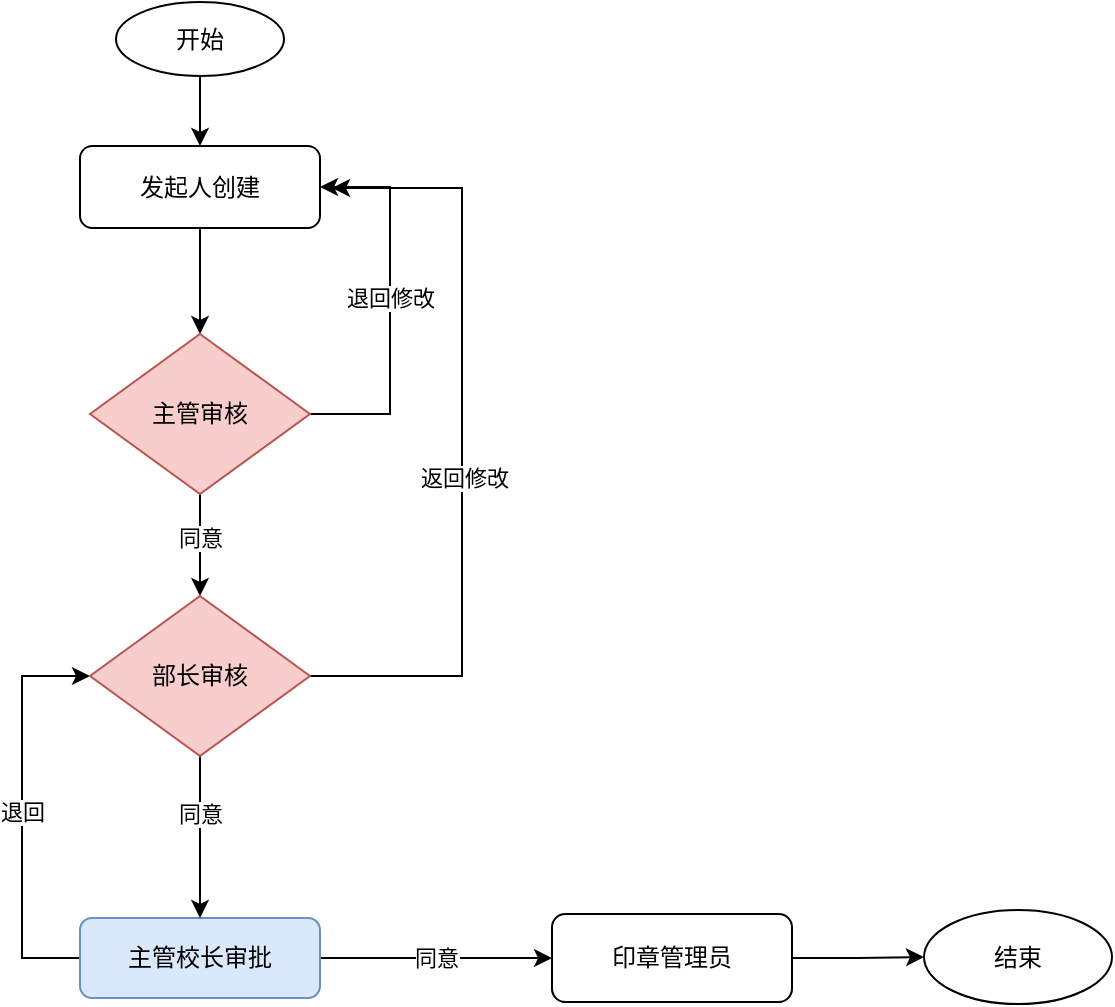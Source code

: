 <mxfile version="16.0.3" type="github">
  <diagram id="C5RBs43oDa-KdzZeNtuy" name="Page-1">
    <mxGraphModel dx="946" dy="591" grid="0" gridSize="10" guides="1" tooltips="1" connect="1" arrows="1" fold="1" page="1" pageScale="1" pageWidth="827" pageHeight="1169" math="0" shadow="0">
      <root>
        <mxCell id="WIyWlLk6GJQsqaUBKTNV-0" />
        <mxCell id="WIyWlLk6GJQsqaUBKTNV-1" parent="WIyWlLk6GJQsqaUBKTNV-0" />
        <mxCell id="VV_bUFrQve4mqlgMbURK-4" value="" style="edgeStyle=orthogonalEdgeStyle;rounded=0;orthogonalLoop=1;jettySize=auto;html=1;" edge="1" parent="WIyWlLk6GJQsqaUBKTNV-1" source="VV_bUFrQve4mqlgMbURK-0" target="VV_bUFrQve4mqlgMbURK-1">
          <mxGeometry relative="1" as="geometry" />
        </mxCell>
        <mxCell id="VV_bUFrQve4mqlgMbURK-0" value="开始" style="ellipse;whiteSpace=wrap;html=1;" vertex="1" parent="WIyWlLk6GJQsqaUBKTNV-1">
          <mxGeometry x="139" y="59" width="84" height="37" as="geometry" />
        </mxCell>
        <mxCell id="VV_bUFrQve4mqlgMbURK-6" value="" style="edgeStyle=orthogonalEdgeStyle;rounded=0;orthogonalLoop=1;jettySize=auto;html=1;" edge="1" parent="WIyWlLk6GJQsqaUBKTNV-1" source="VV_bUFrQve4mqlgMbURK-1" target="VV_bUFrQve4mqlgMbURK-5">
          <mxGeometry relative="1" as="geometry" />
        </mxCell>
        <mxCell id="VV_bUFrQve4mqlgMbURK-1" value="发起人创建" style="rounded=1;whiteSpace=wrap;html=1;" vertex="1" parent="WIyWlLk6GJQsqaUBKTNV-1">
          <mxGeometry x="121" y="131" width="120" height="41" as="geometry" />
        </mxCell>
        <mxCell id="VV_bUFrQve4mqlgMbURK-7" style="edgeStyle=orthogonalEdgeStyle;rounded=0;orthogonalLoop=1;jettySize=auto;html=1;entryX=1;entryY=0.5;entryDx=0;entryDy=0;" edge="1" parent="WIyWlLk6GJQsqaUBKTNV-1" source="VV_bUFrQve4mqlgMbURK-5" target="VV_bUFrQve4mqlgMbURK-1">
          <mxGeometry relative="1" as="geometry">
            <Array as="points">
              <mxPoint x="276" y="265" />
              <mxPoint x="276" y="152" />
            </Array>
          </mxGeometry>
        </mxCell>
        <mxCell id="VV_bUFrQve4mqlgMbURK-8" value="退回修改" style="edgeLabel;html=1;align=center;verticalAlign=middle;resizable=0;points=[];" vertex="1" connectable="0" parent="VV_bUFrQve4mqlgMbURK-7">
          <mxGeometry x="0.047" relative="1" as="geometry">
            <mxPoint as="offset" />
          </mxGeometry>
        </mxCell>
        <mxCell id="VV_bUFrQve4mqlgMbURK-11" value="" style="edgeStyle=orthogonalEdgeStyle;rounded=0;orthogonalLoop=1;jettySize=auto;html=1;entryX=0.5;entryY=0;entryDx=0;entryDy=0;" edge="1" parent="WIyWlLk6GJQsqaUBKTNV-1" source="VV_bUFrQve4mqlgMbURK-5" target="VV_bUFrQve4mqlgMbURK-14">
          <mxGeometry relative="1" as="geometry">
            <mxPoint x="181" y="352" as="targetPoint" />
          </mxGeometry>
        </mxCell>
        <mxCell id="VV_bUFrQve4mqlgMbURK-13" value="同意" style="edgeLabel;html=1;align=center;verticalAlign=middle;resizable=0;points=[];" vertex="1" connectable="0" parent="VV_bUFrQve4mqlgMbURK-11">
          <mxGeometry x="-0.149" relative="1" as="geometry">
            <mxPoint as="offset" />
          </mxGeometry>
        </mxCell>
        <mxCell id="VV_bUFrQve4mqlgMbURK-5" value="主管审核" style="rhombus;whiteSpace=wrap;html=1;fillColor=#f8cecc;strokeColor=#b85450;" vertex="1" parent="WIyWlLk6GJQsqaUBKTNV-1">
          <mxGeometry x="126" y="225" width="110" height="80" as="geometry" />
        </mxCell>
        <mxCell id="VV_bUFrQve4mqlgMbURK-23" value="同意" style="edgeStyle=orthogonalEdgeStyle;rounded=0;orthogonalLoop=1;jettySize=auto;html=1;" edge="1" parent="WIyWlLk6GJQsqaUBKTNV-1" source="VV_bUFrQve4mqlgMbURK-10" target="VV_bUFrQve4mqlgMbURK-22">
          <mxGeometry relative="1" as="geometry" />
        </mxCell>
        <mxCell id="VV_bUFrQve4mqlgMbURK-24" value="退回" style="edgeStyle=orthogonalEdgeStyle;rounded=0;orthogonalLoop=1;jettySize=auto;html=1;entryX=0;entryY=0.5;entryDx=0;entryDy=0;" edge="1" parent="WIyWlLk6GJQsqaUBKTNV-1" source="VV_bUFrQve4mqlgMbURK-10" target="VV_bUFrQve4mqlgMbURK-14">
          <mxGeometry relative="1" as="geometry">
            <Array as="points">
              <mxPoint x="92" y="537" />
              <mxPoint x="92" y="396" />
            </Array>
          </mxGeometry>
        </mxCell>
        <mxCell id="VV_bUFrQve4mqlgMbURK-10" value="主管校长审批" style="rounded=1;whiteSpace=wrap;html=1;fillColor=#dae8fc;strokeColor=#6c8ebf;" vertex="1" parent="WIyWlLk6GJQsqaUBKTNV-1">
          <mxGeometry x="121" y="517" width="120" height="40" as="geometry" />
        </mxCell>
        <mxCell id="VV_bUFrQve4mqlgMbURK-18" value="" style="edgeStyle=orthogonalEdgeStyle;rounded=0;orthogonalLoop=1;jettySize=auto;html=1;" edge="1" parent="WIyWlLk6GJQsqaUBKTNV-1" source="VV_bUFrQve4mqlgMbURK-14" target="VV_bUFrQve4mqlgMbURK-10">
          <mxGeometry relative="1" as="geometry" />
        </mxCell>
        <mxCell id="VV_bUFrQve4mqlgMbURK-21" value="同意" style="edgeLabel;html=1;align=center;verticalAlign=middle;resizable=0;points=[];" vertex="1" connectable="0" parent="VV_bUFrQve4mqlgMbURK-18">
          <mxGeometry x="-0.294" relative="1" as="geometry">
            <mxPoint as="offset" />
          </mxGeometry>
        </mxCell>
        <mxCell id="VV_bUFrQve4mqlgMbURK-19" style="edgeStyle=orthogonalEdgeStyle;rounded=0;orthogonalLoop=1;jettySize=auto;html=1;" edge="1" parent="WIyWlLk6GJQsqaUBKTNV-1" source="VV_bUFrQve4mqlgMbURK-14">
          <mxGeometry relative="1" as="geometry">
            <mxPoint x="247" y="152" as="targetPoint" />
            <Array as="points">
              <mxPoint x="312" y="396" />
              <mxPoint x="312" y="152" />
            </Array>
          </mxGeometry>
        </mxCell>
        <mxCell id="VV_bUFrQve4mqlgMbURK-20" value="返回修改" style="edgeLabel;html=1;align=center;verticalAlign=middle;resizable=0;points=[];" vertex="1" connectable="0" parent="VV_bUFrQve4mqlgMbURK-19">
          <mxGeometry x="-0.091" y="-1" relative="1" as="geometry">
            <mxPoint as="offset" />
          </mxGeometry>
        </mxCell>
        <mxCell id="VV_bUFrQve4mqlgMbURK-14" value="部长审核" style="rhombus;whiteSpace=wrap;html=1;fillColor=#f8cecc;strokeColor=#b85450;" vertex="1" parent="WIyWlLk6GJQsqaUBKTNV-1">
          <mxGeometry x="126" y="356" width="110" height="80" as="geometry" />
        </mxCell>
        <mxCell id="VV_bUFrQve4mqlgMbURK-26" value="" style="edgeStyle=orthogonalEdgeStyle;rounded=0;orthogonalLoop=1;jettySize=auto;html=1;" edge="1" parent="WIyWlLk6GJQsqaUBKTNV-1" source="VV_bUFrQve4mqlgMbURK-22" target="VV_bUFrQve4mqlgMbURK-25">
          <mxGeometry relative="1" as="geometry" />
        </mxCell>
        <mxCell id="VV_bUFrQve4mqlgMbURK-22" value="印章管理员" style="whiteSpace=wrap;html=1;rounded=1;" vertex="1" parent="WIyWlLk6GJQsqaUBKTNV-1">
          <mxGeometry x="357" y="515" width="120" height="44" as="geometry" />
        </mxCell>
        <mxCell id="VV_bUFrQve4mqlgMbURK-25" value="结束" style="ellipse;whiteSpace=wrap;html=1;rounded=1;" vertex="1" parent="WIyWlLk6GJQsqaUBKTNV-1">
          <mxGeometry x="543" y="513" width="94" height="47" as="geometry" />
        </mxCell>
      </root>
    </mxGraphModel>
  </diagram>
</mxfile>

